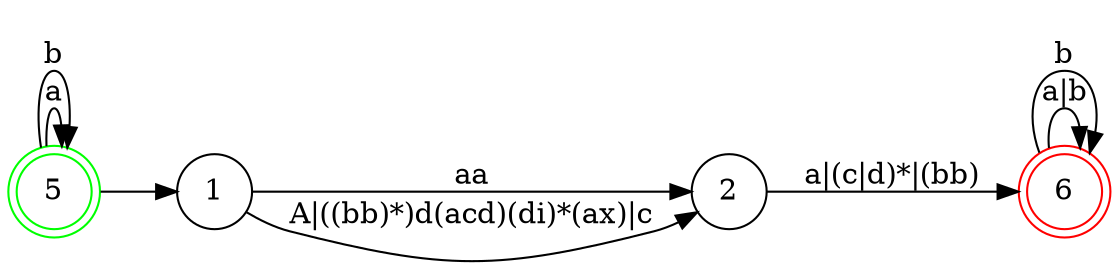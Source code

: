 digraph NDF {
    rankdir = LR;
    size = "8,5";
    node [shape = doublecircle;];
    5 [color = green;];
    6 [color = red;];
    node [shape = circle;];
    5 -> 5 [label = "a";];
    5 -> 5 [label = "b";];
    5 -> 1 [label = "";];
    1 -> 2 [label = "aa";];
    1 -> 2 [label = "A|((bb)*)d(acd)(di)*(ax)|c";];
    2 -> 6 [label = "a|(c|d)*|(bb)";];
    6 -> 6 [label = "a|b";];
    6 -> 6 [label = "b";];
}